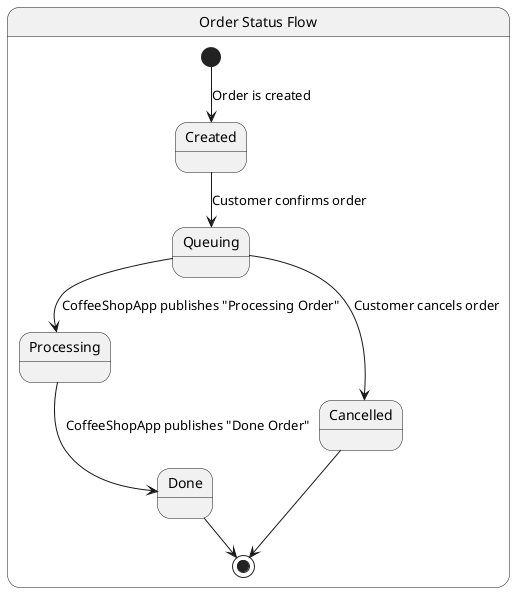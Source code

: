 @startuml
state "Order Status Flow" as OrderStatus {

  [*] --> Created : Order is created

  Created --> Queuing : Customer confirms order

  Queuing --> Processing : CoffeeShopApp publishes "Processing Order"
  Queuing --> Cancelled : Customer cancels order

  Processing --> Done : CoffeeShopApp publishes "Done Order"

  Cancelled --> [*]
  Done --> [*]
}

@enduml